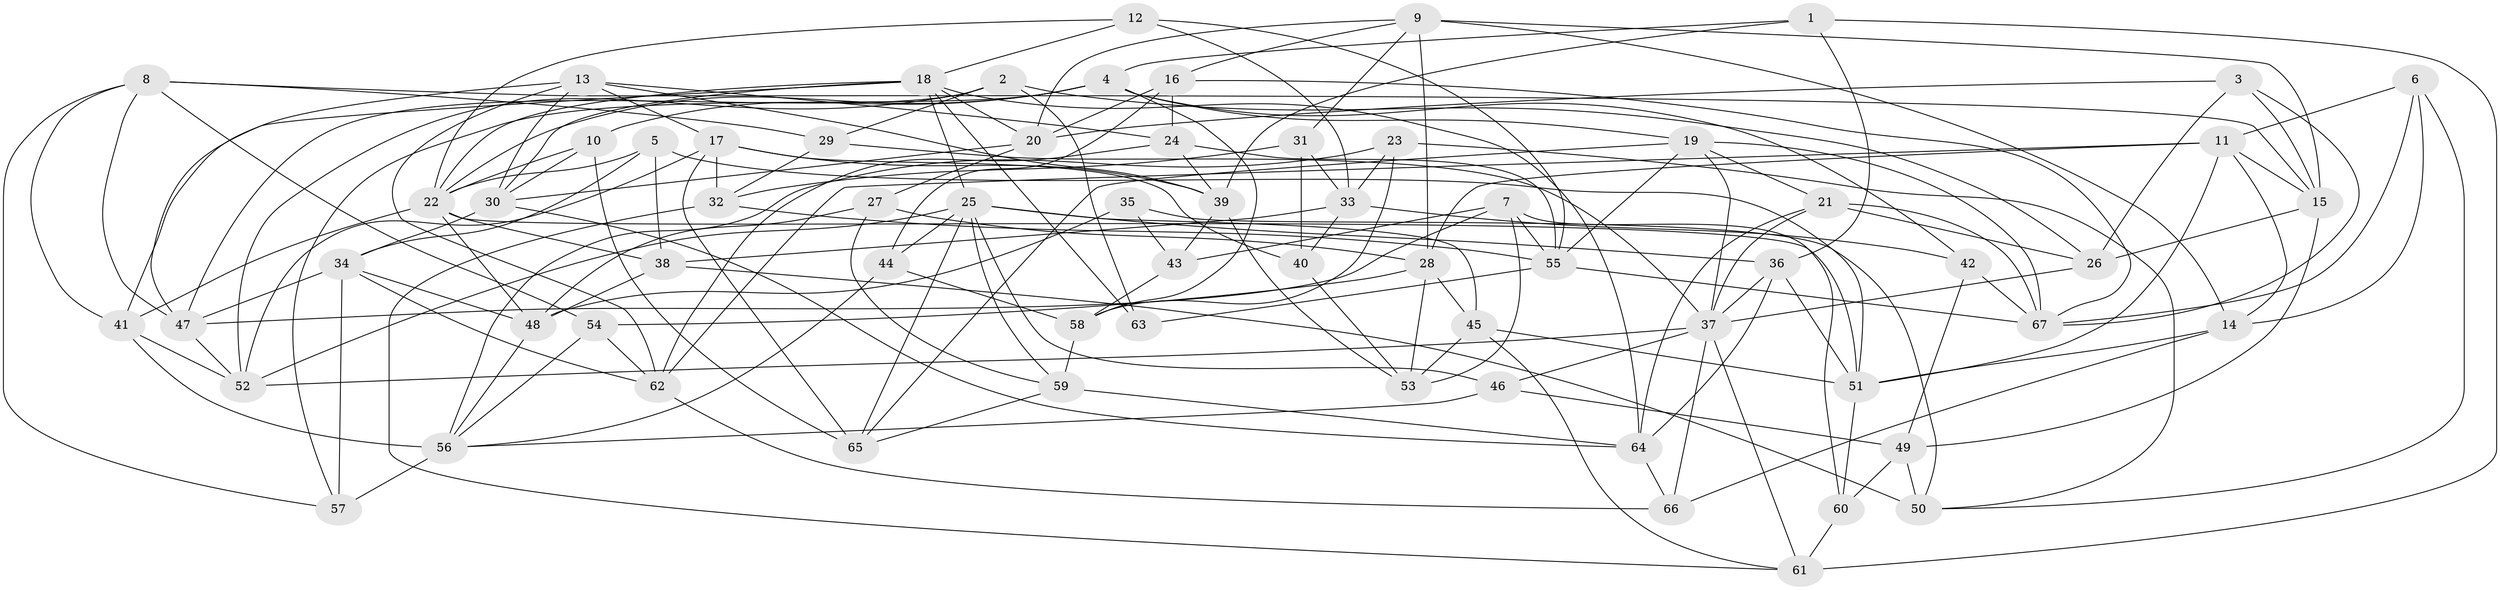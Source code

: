 // original degree distribution, {4: 1.0}
// Generated by graph-tools (version 1.1) at 2025/02/03/09/25 03:02:59]
// undirected, 67 vertices, 177 edges
graph export_dot {
graph [start="1"]
  node [color=gray90,style=filled];
  1;
  2;
  3;
  4;
  5;
  6;
  7;
  8;
  9;
  10;
  11;
  12;
  13;
  14;
  15;
  16;
  17;
  18;
  19;
  20;
  21;
  22;
  23;
  24;
  25;
  26;
  27;
  28;
  29;
  30;
  31;
  32;
  33;
  34;
  35;
  36;
  37;
  38;
  39;
  40;
  41;
  42;
  43;
  44;
  45;
  46;
  47;
  48;
  49;
  50;
  51;
  52;
  53;
  54;
  55;
  56;
  57;
  58;
  59;
  60;
  61;
  62;
  63;
  64;
  65;
  66;
  67;
  1 -- 4 [weight=1.0];
  1 -- 36 [weight=1.0];
  1 -- 39 [weight=1.0];
  1 -- 61 [weight=1.0];
  2 -- 26 [weight=1.0];
  2 -- 29 [weight=1.0];
  2 -- 47 [weight=1.0];
  2 -- 52 [weight=1.0];
  2 -- 63 [weight=2.0];
  3 -- 15 [weight=1.0];
  3 -- 20 [weight=1.0];
  3 -- 26 [weight=1.0];
  3 -- 67 [weight=1.0];
  4 -- 10 [weight=1.0];
  4 -- 19 [weight=1.0];
  4 -- 22 [weight=2.0];
  4 -- 42 [weight=1.0];
  4 -- 57 [weight=1.0];
  4 -- 58 [weight=1.0];
  5 -- 22 [weight=1.0];
  5 -- 34 [weight=1.0];
  5 -- 38 [weight=1.0];
  5 -- 51 [weight=1.0];
  6 -- 11 [weight=1.0];
  6 -- 14 [weight=1.0];
  6 -- 50 [weight=1.0];
  6 -- 67 [weight=1.0];
  7 -- 43 [weight=2.0];
  7 -- 47 [weight=1.0];
  7 -- 53 [weight=1.0];
  7 -- 55 [weight=1.0];
  7 -- 60 [weight=1.0];
  8 -- 15 [weight=1.0];
  8 -- 29 [weight=1.0];
  8 -- 41 [weight=1.0];
  8 -- 47 [weight=1.0];
  8 -- 54 [weight=1.0];
  8 -- 57 [weight=1.0];
  9 -- 14 [weight=1.0];
  9 -- 15 [weight=1.0];
  9 -- 16 [weight=1.0];
  9 -- 20 [weight=1.0];
  9 -- 28 [weight=1.0];
  9 -- 31 [weight=1.0];
  10 -- 22 [weight=1.0];
  10 -- 30 [weight=1.0];
  10 -- 65 [weight=1.0];
  11 -- 14 [weight=1.0];
  11 -- 15 [weight=1.0];
  11 -- 28 [weight=1.0];
  11 -- 51 [weight=1.0];
  11 -- 62 [weight=1.0];
  12 -- 18 [weight=1.0];
  12 -- 22 [weight=1.0];
  12 -- 33 [weight=1.0];
  12 -- 55 [weight=1.0];
  13 -- 17 [weight=1.0];
  13 -- 24 [weight=1.0];
  13 -- 30 [weight=1.0];
  13 -- 39 [weight=1.0];
  13 -- 47 [weight=1.0];
  13 -- 62 [weight=1.0];
  14 -- 51 [weight=2.0];
  14 -- 66 [weight=1.0];
  15 -- 26 [weight=1.0];
  15 -- 49 [weight=1.0];
  16 -- 20 [weight=1.0];
  16 -- 24 [weight=2.0];
  16 -- 44 [weight=1.0];
  16 -- 67 [weight=1.0];
  17 -- 32 [weight=1.0];
  17 -- 39 [weight=1.0];
  17 -- 40 [weight=2.0];
  17 -- 52 [weight=1.0];
  17 -- 65 [weight=2.0];
  18 -- 20 [weight=1.0];
  18 -- 22 [weight=1.0];
  18 -- 25 [weight=1.0];
  18 -- 30 [weight=1.0];
  18 -- 41 [weight=1.0];
  18 -- 63 [weight=1.0];
  18 -- 64 [weight=1.0];
  19 -- 21 [weight=1.0];
  19 -- 37 [weight=1.0];
  19 -- 55 [weight=1.0];
  19 -- 65 [weight=1.0];
  19 -- 67 [weight=1.0];
  20 -- 27 [weight=1.0];
  20 -- 30 [weight=1.0];
  21 -- 26 [weight=1.0];
  21 -- 37 [weight=1.0];
  21 -- 64 [weight=1.0];
  21 -- 67 [weight=2.0];
  22 -- 38 [weight=1.0];
  22 -- 41 [weight=1.0];
  22 -- 48 [weight=1.0];
  22 -- 51 [weight=1.0];
  23 -- 33 [weight=1.0];
  23 -- 50 [weight=1.0];
  23 -- 56 [weight=1.0];
  23 -- 58 [weight=1.0];
  24 -- 39 [weight=1.0];
  24 -- 55 [weight=1.0];
  24 -- 62 [weight=1.0];
  25 -- 36 [weight=1.0];
  25 -- 44 [weight=1.0];
  25 -- 45 [weight=1.0];
  25 -- 46 [weight=1.0];
  25 -- 52 [weight=1.0];
  25 -- 59 [weight=1.0];
  25 -- 65 [weight=1.0];
  26 -- 37 [weight=2.0];
  27 -- 28 [weight=1.0];
  27 -- 48 [weight=1.0];
  27 -- 59 [weight=1.0];
  28 -- 45 [weight=1.0];
  28 -- 53 [weight=1.0];
  28 -- 54 [weight=1.0];
  29 -- 32 [weight=1.0];
  29 -- 37 [weight=1.0];
  30 -- 34 [weight=1.0];
  30 -- 64 [weight=1.0];
  31 -- 32 [weight=1.0];
  31 -- 33 [weight=1.0];
  31 -- 40 [weight=1.0];
  32 -- 55 [weight=2.0];
  32 -- 61 [weight=1.0];
  33 -- 38 [weight=1.0];
  33 -- 40 [weight=1.0];
  33 -- 42 [weight=1.0];
  34 -- 47 [weight=1.0];
  34 -- 48 [weight=1.0];
  34 -- 57 [weight=1.0];
  34 -- 62 [weight=1.0];
  35 -- 43 [weight=2.0];
  35 -- 48 [weight=1.0];
  35 -- 50 [weight=1.0];
  36 -- 37 [weight=1.0];
  36 -- 51 [weight=2.0];
  36 -- 64 [weight=1.0];
  37 -- 46 [weight=1.0];
  37 -- 52 [weight=1.0];
  37 -- 61 [weight=1.0];
  37 -- 66 [weight=1.0];
  38 -- 48 [weight=1.0];
  38 -- 50 [weight=2.0];
  39 -- 43 [weight=1.0];
  39 -- 53 [weight=1.0];
  40 -- 53 [weight=2.0];
  41 -- 52 [weight=1.0];
  41 -- 56 [weight=2.0];
  42 -- 49 [weight=1.0];
  42 -- 67 [weight=1.0];
  43 -- 58 [weight=1.0];
  44 -- 56 [weight=1.0];
  44 -- 58 [weight=1.0];
  45 -- 51 [weight=2.0];
  45 -- 53 [weight=1.0];
  45 -- 61 [weight=1.0];
  46 -- 49 [weight=1.0];
  46 -- 56 [weight=1.0];
  47 -- 52 [weight=1.0];
  48 -- 56 [weight=1.0];
  49 -- 50 [weight=1.0];
  49 -- 60 [weight=2.0];
  51 -- 60 [weight=1.0];
  54 -- 56 [weight=1.0];
  54 -- 62 [weight=1.0];
  55 -- 63 [weight=1.0];
  55 -- 67 [weight=1.0];
  56 -- 57 [weight=1.0];
  58 -- 59 [weight=2.0];
  59 -- 64 [weight=1.0];
  59 -- 65 [weight=1.0];
  60 -- 61 [weight=2.0];
  62 -- 66 [weight=1.0];
  64 -- 66 [weight=1.0];
}
